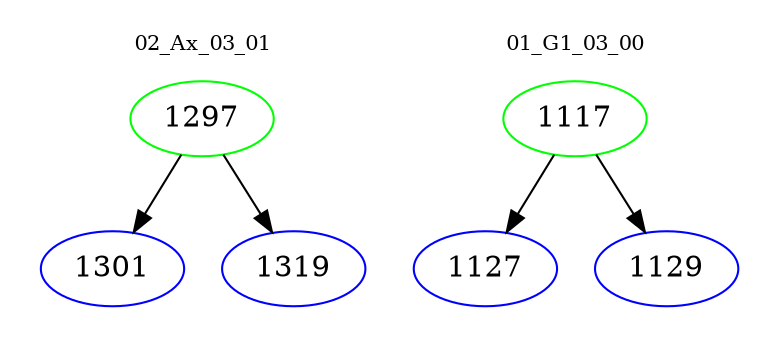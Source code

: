 digraph{
subgraph cluster_0 {
color = white
label = "02_Ax_03_01";
fontsize=10;
T0_1297 [label="1297", color="green"]
T0_1297 -> T0_1301 [color="black"]
T0_1301 [label="1301", color="blue"]
T0_1297 -> T0_1319 [color="black"]
T0_1319 [label="1319", color="blue"]
}
subgraph cluster_1 {
color = white
label = "01_G1_03_00";
fontsize=10;
T1_1117 [label="1117", color="green"]
T1_1117 -> T1_1127 [color="black"]
T1_1127 [label="1127", color="blue"]
T1_1117 -> T1_1129 [color="black"]
T1_1129 [label="1129", color="blue"]
}
}
